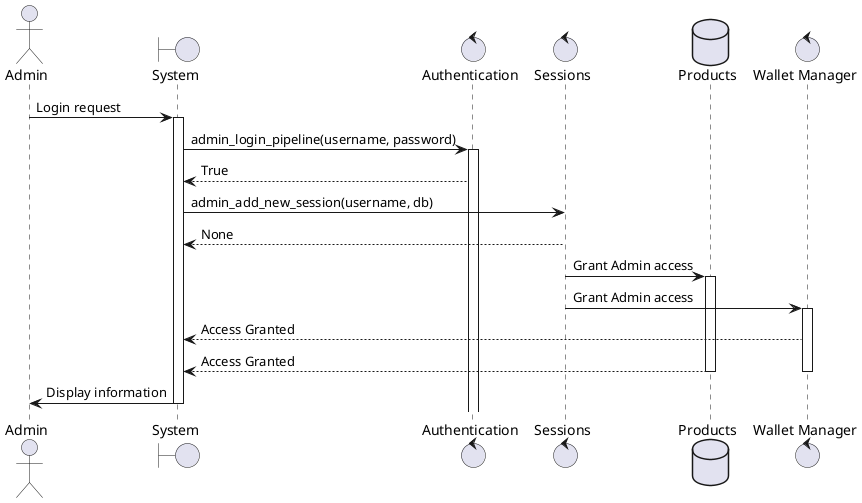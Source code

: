 @startuml admin_login
actor Admin order 10
boundary "System" as system order 20
database "Products" as products order 50
control "Wallet Manager" as wallet order 60
control "Sessions" as sessions order 40
control "Authentication" as auth order 30
Admin -> system : Login request
activate system
system -> auth : admin_login_pipeline(username, password)
activate auth
auth --> system : True
system -> sessions : admin_add_new_session(username, db)
sessions --> system: None
sessions -> products : Grant Admin access
activate products
sessions -> wallet : Grant Admin access
activate wallet
wallet --> system : Access Granted
products --> system : Access Granted
deactivate wallet
deactivate products
deactivate sessions
system -> Admin : Display information
deactivate system


@enduml

